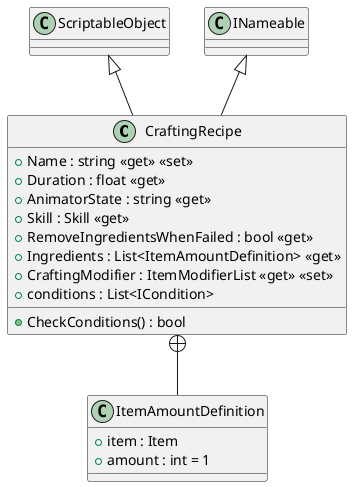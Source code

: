 @startuml
class CraftingRecipe {
    + Name : string <<get>> <<set>>
    + Duration : float <<get>>
    + AnimatorState : string <<get>>
    + Skill : Skill <<get>>
    + RemoveIngredientsWhenFailed : bool <<get>>
    + Ingredients : List<ItemAmountDefinition> <<get>>
    + CraftingModifier : ItemModifierList <<get>> <<set>>
    + conditions : List<ICondition>
    + CheckConditions() : bool
}
class ItemAmountDefinition {
    + item : Item
    + amount : int = 1
}
ScriptableObject <|-- CraftingRecipe
INameable <|-- CraftingRecipe
CraftingRecipe +-- ItemAmountDefinition
@enduml
